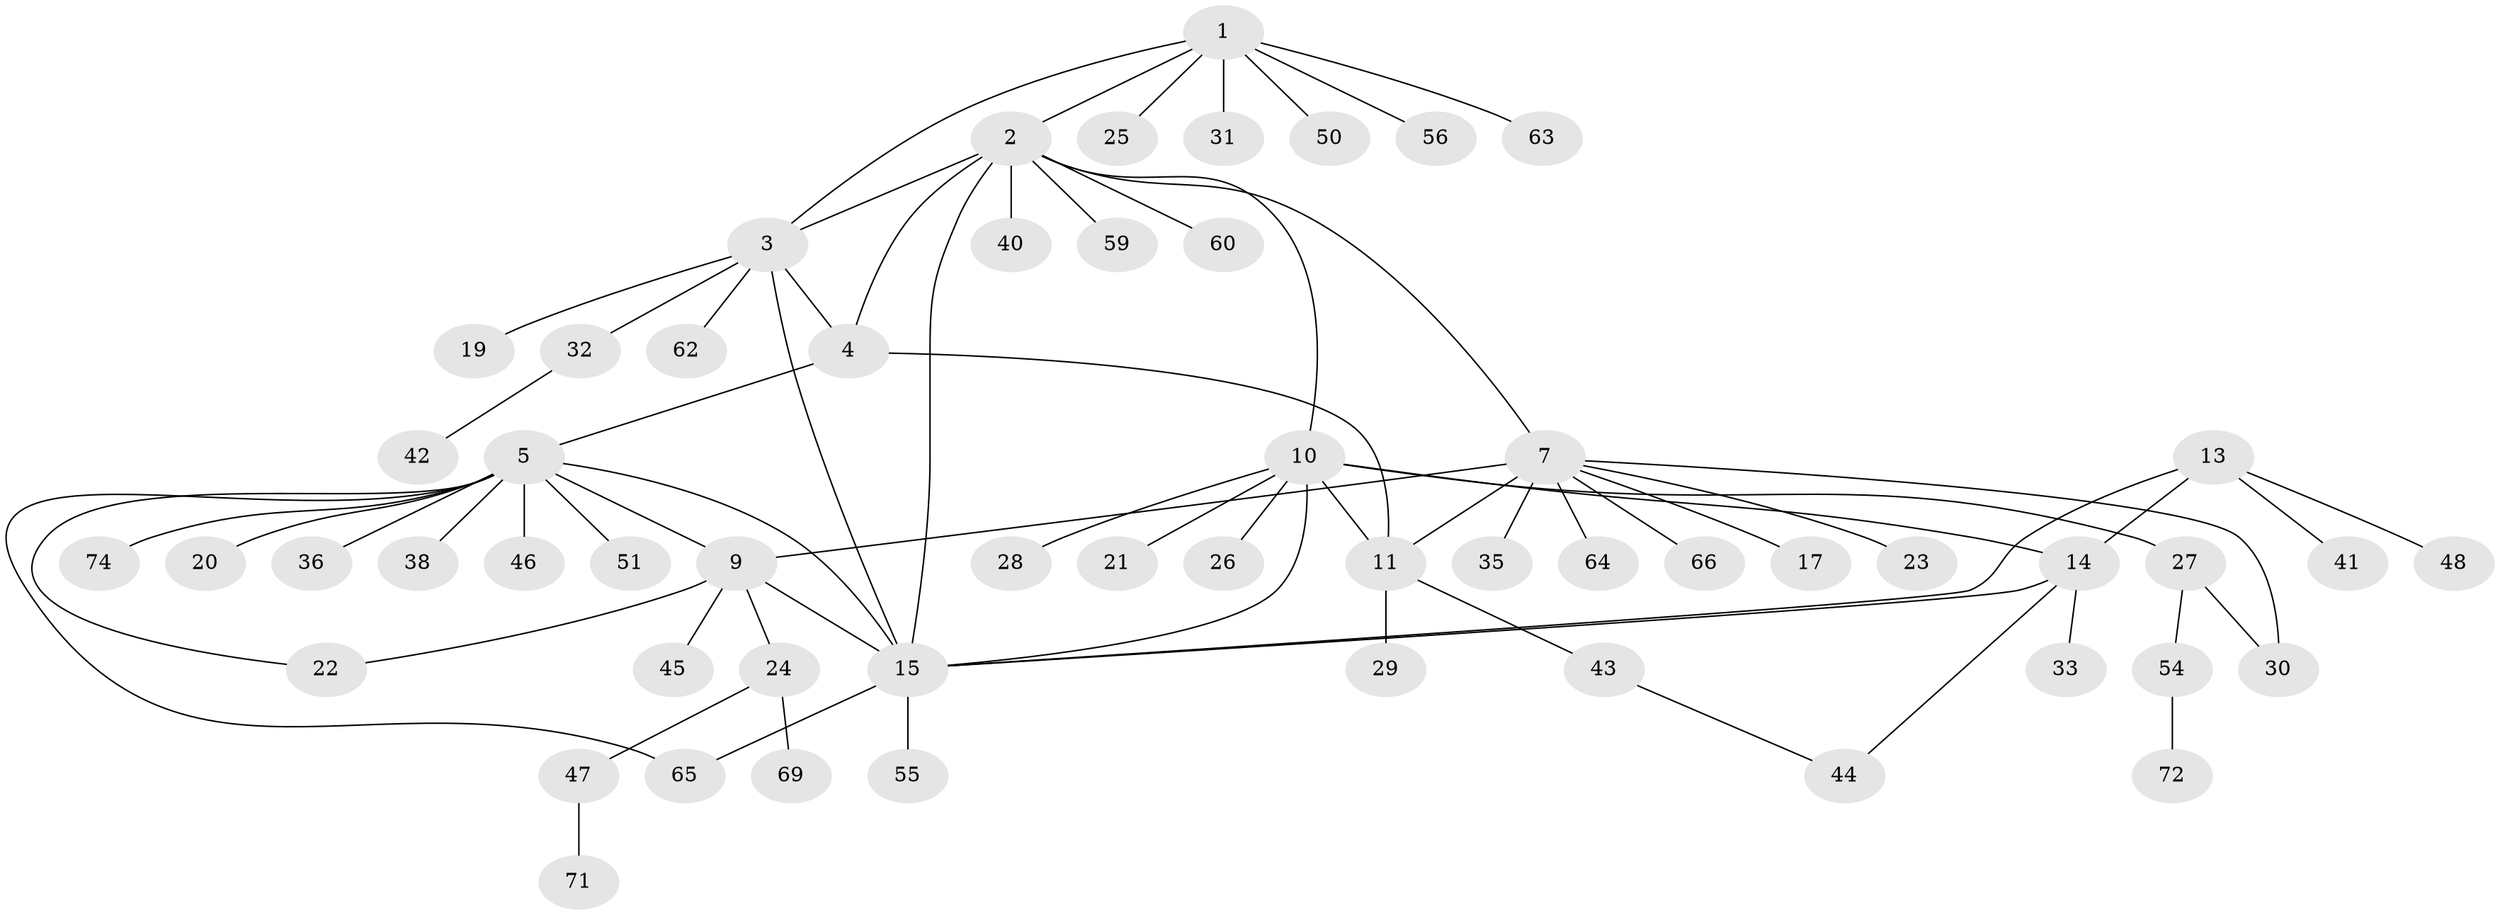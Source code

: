 // Generated by graph-tools (version 1.1) at 2025/24/03/03/25 07:24:18]
// undirected, 56 vertices, 70 edges
graph export_dot {
graph [start="1"]
  node [color=gray90,style=filled];
  1 [super="+68"];
  2 [super="+34"];
  3 [super="+16"];
  4 [super="+70"];
  5 [super="+6"];
  7 [super="+8"];
  9 [super="+53"];
  10 [super="+12"];
  11 [super="+61"];
  13 [super="+18"];
  14 [super="+73"];
  15 [super="+39"];
  17;
  19;
  20;
  21;
  22;
  23;
  24 [super="+52"];
  25;
  26;
  27 [super="+37"];
  28;
  29;
  30;
  31;
  32;
  33 [super="+67"];
  35;
  36;
  38;
  40;
  41;
  42;
  43;
  44 [super="+49"];
  45;
  46;
  47 [super="+57"];
  48;
  50 [super="+58"];
  51;
  54;
  55;
  56;
  59;
  60;
  62;
  63;
  64;
  65;
  66;
  69;
  71;
  72;
  74;
  1 -- 2;
  1 -- 3;
  1 -- 25;
  1 -- 31;
  1 -- 50;
  1 -- 56;
  1 -- 63;
  2 -- 3;
  2 -- 15;
  2 -- 40;
  2 -- 59;
  2 -- 60;
  2 -- 10;
  2 -- 7;
  2 -- 4;
  3 -- 4;
  3 -- 19;
  3 -- 32;
  3 -- 62;
  3 -- 15;
  4 -- 5 [weight=2];
  4 -- 11;
  5 -- 15;
  5 -- 20;
  5 -- 22;
  5 -- 46;
  5 -- 65;
  5 -- 36;
  5 -- 38;
  5 -- 9;
  5 -- 74;
  5 -- 51;
  7 -- 9 [weight=2];
  7 -- 64;
  7 -- 66;
  7 -- 35;
  7 -- 11;
  7 -- 17;
  7 -- 23;
  7 -- 30;
  9 -- 15;
  9 -- 22;
  9 -- 24;
  9 -- 45;
  10 -- 11 [weight=2];
  10 -- 21;
  10 -- 26;
  10 -- 27;
  10 -- 28;
  10 -- 14;
  10 -- 15;
  11 -- 29;
  11 -- 43;
  13 -- 14;
  13 -- 15;
  13 -- 41;
  13 -- 48;
  14 -- 15;
  14 -- 33;
  14 -- 44;
  15 -- 55;
  15 -- 65;
  24 -- 47;
  24 -- 69;
  27 -- 30;
  27 -- 54;
  32 -- 42;
  43 -- 44;
  47 -- 71;
  54 -- 72;
}
